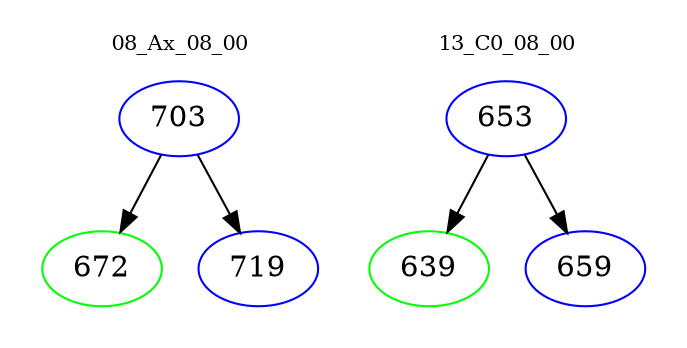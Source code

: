 digraph{
subgraph cluster_0 {
color = white
label = "08_Ax_08_00";
fontsize=10;
T0_703 [label="703", color="blue"]
T0_703 -> T0_672 [color="black"]
T0_672 [label="672", color="green"]
T0_703 -> T0_719 [color="black"]
T0_719 [label="719", color="blue"]
}
subgraph cluster_1 {
color = white
label = "13_C0_08_00";
fontsize=10;
T1_653 [label="653", color="blue"]
T1_653 -> T1_639 [color="black"]
T1_639 [label="639", color="green"]
T1_653 -> T1_659 [color="black"]
T1_659 [label="659", color="blue"]
}
}
